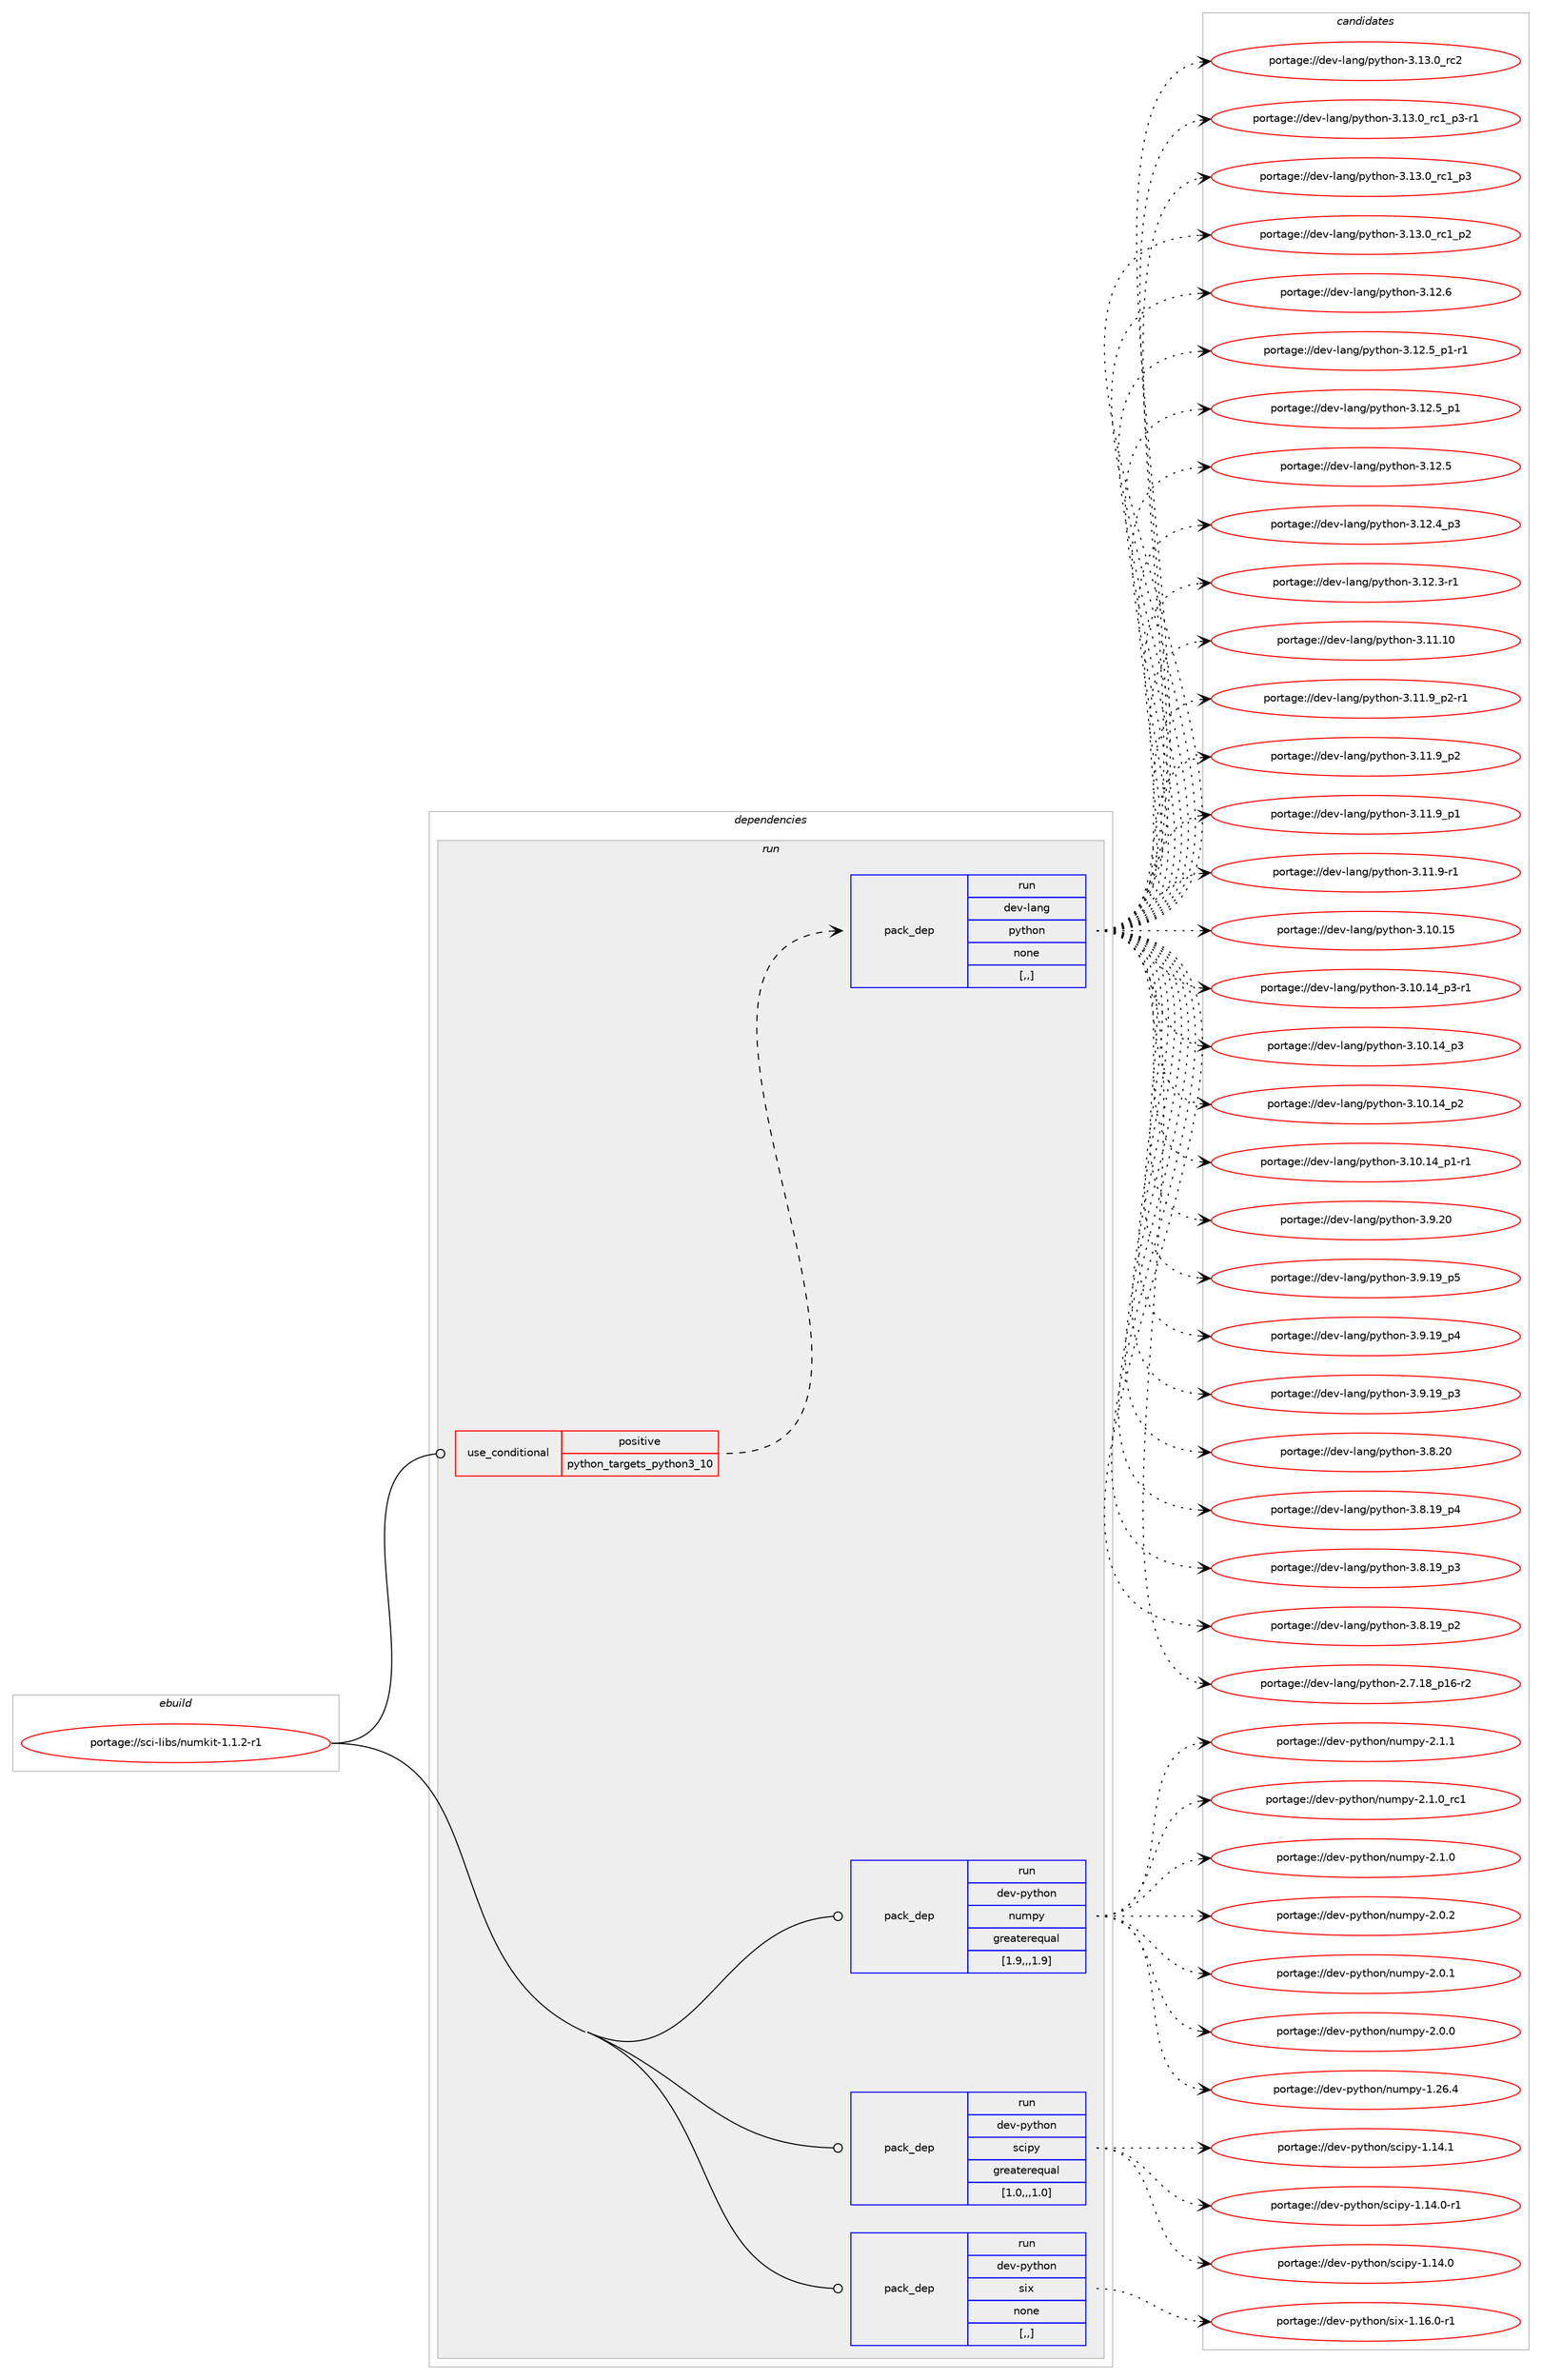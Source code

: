 digraph prolog {

# *************
# Graph options
# *************

newrank=true;
concentrate=true;
compound=true;
graph [rankdir=LR,fontname=Helvetica,fontsize=10,ranksep=1.5];#, ranksep=2.5, nodesep=0.2];
edge  [arrowhead=vee];
node  [fontname=Helvetica,fontsize=10];

# **********
# The ebuild
# **********

subgraph cluster_leftcol {
color=gray;
label=<<i>ebuild</i>>;
id [label="portage://sci-libs/numkit-1.1.2-r1", color=red, width=4, href="../sci-libs/numkit-1.1.2-r1.svg"];
}

# ****************
# The dependencies
# ****************

subgraph cluster_midcol {
color=gray;
label=<<i>dependencies</i>>;
subgraph cluster_compile {
fillcolor="#eeeeee";
style=filled;
label=<<i>compile</i>>;
}
subgraph cluster_compileandrun {
fillcolor="#eeeeee";
style=filled;
label=<<i>compile and run</i>>;
}
subgraph cluster_run {
fillcolor="#eeeeee";
style=filled;
label=<<i>run</i>>;
subgraph cond240593 {
dependency913468 [label=<<TABLE BORDER="0" CELLBORDER="1" CELLSPACING="0" CELLPADDING="4"><TR><TD ROWSPAN="3" CELLPADDING="10">use_conditional</TD></TR><TR><TD>positive</TD></TR><TR><TD>python_targets_python3_10</TD></TR></TABLE>>, shape=none, color=red];
subgraph pack666256 {
dependency913469 [label=<<TABLE BORDER="0" CELLBORDER="1" CELLSPACING="0" CELLPADDING="4" WIDTH="220"><TR><TD ROWSPAN="6" CELLPADDING="30">pack_dep</TD></TR><TR><TD WIDTH="110">run</TD></TR><TR><TD>dev-lang</TD></TR><TR><TD>python</TD></TR><TR><TD>none</TD></TR><TR><TD>[,,]</TD></TR></TABLE>>, shape=none, color=blue];
}
dependency913468:e -> dependency913469:w [weight=20,style="dashed",arrowhead="vee"];
}
id:e -> dependency913468:w [weight=20,style="solid",arrowhead="odot"];
subgraph pack666257 {
dependency913470 [label=<<TABLE BORDER="0" CELLBORDER="1" CELLSPACING="0" CELLPADDING="4" WIDTH="220"><TR><TD ROWSPAN="6" CELLPADDING="30">pack_dep</TD></TR><TR><TD WIDTH="110">run</TD></TR><TR><TD>dev-python</TD></TR><TR><TD>numpy</TD></TR><TR><TD>greaterequal</TD></TR><TR><TD>[1.9,,,1.9]</TD></TR></TABLE>>, shape=none, color=blue];
}
id:e -> dependency913470:w [weight=20,style="solid",arrowhead="odot"];
subgraph pack666258 {
dependency913471 [label=<<TABLE BORDER="0" CELLBORDER="1" CELLSPACING="0" CELLPADDING="4" WIDTH="220"><TR><TD ROWSPAN="6" CELLPADDING="30">pack_dep</TD></TR><TR><TD WIDTH="110">run</TD></TR><TR><TD>dev-python</TD></TR><TR><TD>scipy</TD></TR><TR><TD>greaterequal</TD></TR><TR><TD>[1.0,,,1.0]</TD></TR></TABLE>>, shape=none, color=blue];
}
id:e -> dependency913471:w [weight=20,style="solid",arrowhead="odot"];
subgraph pack666259 {
dependency913472 [label=<<TABLE BORDER="0" CELLBORDER="1" CELLSPACING="0" CELLPADDING="4" WIDTH="220"><TR><TD ROWSPAN="6" CELLPADDING="30">pack_dep</TD></TR><TR><TD WIDTH="110">run</TD></TR><TR><TD>dev-python</TD></TR><TR><TD>six</TD></TR><TR><TD>none</TD></TR><TR><TD>[,,]</TD></TR></TABLE>>, shape=none, color=blue];
}
id:e -> dependency913472:w [weight=20,style="solid",arrowhead="odot"];
}
}

# **************
# The candidates
# **************

subgraph cluster_choices {
rank=same;
color=gray;
label=<<i>candidates</i>>;

subgraph choice666256 {
color=black;
nodesep=1;
choice10010111845108971101034711212111610411111045514649514648951149950 [label="portage://dev-lang/python-3.13.0_rc2", color=red, width=4,href="../dev-lang/python-3.13.0_rc2.svg"];
choice1001011184510897110103471121211161041111104551464951464895114994995112514511449 [label="portage://dev-lang/python-3.13.0_rc1_p3-r1", color=red, width=4,href="../dev-lang/python-3.13.0_rc1_p3-r1.svg"];
choice100101118451089711010347112121116104111110455146495146489511499499511251 [label="portage://dev-lang/python-3.13.0_rc1_p3", color=red, width=4,href="../dev-lang/python-3.13.0_rc1_p3.svg"];
choice100101118451089711010347112121116104111110455146495146489511499499511250 [label="portage://dev-lang/python-3.13.0_rc1_p2", color=red, width=4,href="../dev-lang/python-3.13.0_rc1_p2.svg"];
choice10010111845108971101034711212111610411111045514649504654 [label="portage://dev-lang/python-3.12.6", color=red, width=4,href="../dev-lang/python-3.12.6.svg"];
choice1001011184510897110103471121211161041111104551464950465395112494511449 [label="portage://dev-lang/python-3.12.5_p1-r1", color=red, width=4,href="../dev-lang/python-3.12.5_p1-r1.svg"];
choice100101118451089711010347112121116104111110455146495046539511249 [label="portage://dev-lang/python-3.12.5_p1", color=red, width=4,href="../dev-lang/python-3.12.5_p1.svg"];
choice10010111845108971101034711212111610411111045514649504653 [label="portage://dev-lang/python-3.12.5", color=red, width=4,href="../dev-lang/python-3.12.5.svg"];
choice100101118451089711010347112121116104111110455146495046529511251 [label="portage://dev-lang/python-3.12.4_p3", color=red, width=4,href="../dev-lang/python-3.12.4_p3.svg"];
choice100101118451089711010347112121116104111110455146495046514511449 [label="portage://dev-lang/python-3.12.3-r1", color=red, width=4,href="../dev-lang/python-3.12.3-r1.svg"];
choice1001011184510897110103471121211161041111104551464949464948 [label="portage://dev-lang/python-3.11.10", color=red, width=4,href="../dev-lang/python-3.11.10.svg"];
choice1001011184510897110103471121211161041111104551464949465795112504511449 [label="portage://dev-lang/python-3.11.9_p2-r1", color=red, width=4,href="../dev-lang/python-3.11.9_p2-r1.svg"];
choice100101118451089711010347112121116104111110455146494946579511250 [label="portage://dev-lang/python-3.11.9_p2", color=red, width=4,href="../dev-lang/python-3.11.9_p2.svg"];
choice100101118451089711010347112121116104111110455146494946579511249 [label="portage://dev-lang/python-3.11.9_p1", color=red, width=4,href="../dev-lang/python-3.11.9_p1.svg"];
choice100101118451089711010347112121116104111110455146494946574511449 [label="portage://dev-lang/python-3.11.9-r1", color=red, width=4,href="../dev-lang/python-3.11.9-r1.svg"];
choice1001011184510897110103471121211161041111104551464948464953 [label="portage://dev-lang/python-3.10.15", color=red, width=4,href="../dev-lang/python-3.10.15.svg"];
choice100101118451089711010347112121116104111110455146494846495295112514511449 [label="portage://dev-lang/python-3.10.14_p3-r1", color=red, width=4,href="../dev-lang/python-3.10.14_p3-r1.svg"];
choice10010111845108971101034711212111610411111045514649484649529511251 [label="portage://dev-lang/python-3.10.14_p3", color=red, width=4,href="../dev-lang/python-3.10.14_p3.svg"];
choice10010111845108971101034711212111610411111045514649484649529511250 [label="portage://dev-lang/python-3.10.14_p2", color=red, width=4,href="../dev-lang/python-3.10.14_p2.svg"];
choice100101118451089711010347112121116104111110455146494846495295112494511449 [label="portage://dev-lang/python-3.10.14_p1-r1", color=red, width=4,href="../dev-lang/python-3.10.14_p1-r1.svg"];
choice10010111845108971101034711212111610411111045514657465048 [label="portage://dev-lang/python-3.9.20", color=red, width=4,href="../dev-lang/python-3.9.20.svg"];
choice100101118451089711010347112121116104111110455146574649579511253 [label="portage://dev-lang/python-3.9.19_p5", color=red, width=4,href="../dev-lang/python-3.9.19_p5.svg"];
choice100101118451089711010347112121116104111110455146574649579511252 [label="portage://dev-lang/python-3.9.19_p4", color=red, width=4,href="../dev-lang/python-3.9.19_p4.svg"];
choice100101118451089711010347112121116104111110455146574649579511251 [label="portage://dev-lang/python-3.9.19_p3", color=red, width=4,href="../dev-lang/python-3.9.19_p3.svg"];
choice10010111845108971101034711212111610411111045514656465048 [label="portage://dev-lang/python-3.8.20", color=red, width=4,href="../dev-lang/python-3.8.20.svg"];
choice100101118451089711010347112121116104111110455146564649579511252 [label="portage://dev-lang/python-3.8.19_p4", color=red, width=4,href="../dev-lang/python-3.8.19_p4.svg"];
choice100101118451089711010347112121116104111110455146564649579511251 [label="portage://dev-lang/python-3.8.19_p3", color=red, width=4,href="../dev-lang/python-3.8.19_p3.svg"];
choice100101118451089711010347112121116104111110455146564649579511250 [label="portage://dev-lang/python-3.8.19_p2", color=red, width=4,href="../dev-lang/python-3.8.19_p2.svg"];
choice100101118451089711010347112121116104111110455046554649569511249544511450 [label="portage://dev-lang/python-2.7.18_p16-r2", color=red, width=4,href="../dev-lang/python-2.7.18_p16-r2.svg"];
dependency913469:e -> choice10010111845108971101034711212111610411111045514649514648951149950:w [style=dotted,weight="100"];
dependency913469:e -> choice1001011184510897110103471121211161041111104551464951464895114994995112514511449:w [style=dotted,weight="100"];
dependency913469:e -> choice100101118451089711010347112121116104111110455146495146489511499499511251:w [style=dotted,weight="100"];
dependency913469:e -> choice100101118451089711010347112121116104111110455146495146489511499499511250:w [style=dotted,weight="100"];
dependency913469:e -> choice10010111845108971101034711212111610411111045514649504654:w [style=dotted,weight="100"];
dependency913469:e -> choice1001011184510897110103471121211161041111104551464950465395112494511449:w [style=dotted,weight="100"];
dependency913469:e -> choice100101118451089711010347112121116104111110455146495046539511249:w [style=dotted,weight="100"];
dependency913469:e -> choice10010111845108971101034711212111610411111045514649504653:w [style=dotted,weight="100"];
dependency913469:e -> choice100101118451089711010347112121116104111110455146495046529511251:w [style=dotted,weight="100"];
dependency913469:e -> choice100101118451089711010347112121116104111110455146495046514511449:w [style=dotted,weight="100"];
dependency913469:e -> choice1001011184510897110103471121211161041111104551464949464948:w [style=dotted,weight="100"];
dependency913469:e -> choice1001011184510897110103471121211161041111104551464949465795112504511449:w [style=dotted,weight="100"];
dependency913469:e -> choice100101118451089711010347112121116104111110455146494946579511250:w [style=dotted,weight="100"];
dependency913469:e -> choice100101118451089711010347112121116104111110455146494946579511249:w [style=dotted,weight="100"];
dependency913469:e -> choice100101118451089711010347112121116104111110455146494946574511449:w [style=dotted,weight="100"];
dependency913469:e -> choice1001011184510897110103471121211161041111104551464948464953:w [style=dotted,weight="100"];
dependency913469:e -> choice100101118451089711010347112121116104111110455146494846495295112514511449:w [style=dotted,weight="100"];
dependency913469:e -> choice10010111845108971101034711212111610411111045514649484649529511251:w [style=dotted,weight="100"];
dependency913469:e -> choice10010111845108971101034711212111610411111045514649484649529511250:w [style=dotted,weight="100"];
dependency913469:e -> choice100101118451089711010347112121116104111110455146494846495295112494511449:w [style=dotted,weight="100"];
dependency913469:e -> choice10010111845108971101034711212111610411111045514657465048:w [style=dotted,weight="100"];
dependency913469:e -> choice100101118451089711010347112121116104111110455146574649579511253:w [style=dotted,weight="100"];
dependency913469:e -> choice100101118451089711010347112121116104111110455146574649579511252:w [style=dotted,weight="100"];
dependency913469:e -> choice100101118451089711010347112121116104111110455146574649579511251:w [style=dotted,weight="100"];
dependency913469:e -> choice10010111845108971101034711212111610411111045514656465048:w [style=dotted,weight="100"];
dependency913469:e -> choice100101118451089711010347112121116104111110455146564649579511252:w [style=dotted,weight="100"];
dependency913469:e -> choice100101118451089711010347112121116104111110455146564649579511251:w [style=dotted,weight="100"];
dependency913469:e -> choice100101118451089711010347112121116104111110455146564649579511250:w [style=dotted,weight="100"];
dependency913469:e -> choice100101118451089711010347112121116104111110455046554649569511249544511450:w [style=dotted,weight="100"];
}
subgraph choice666257 {
color=black;
nodesep=1;
choice1001011184511212111610411111047110117109112121455046494649 [label="portage://dev-python/numpy-2.1.1", color=red, width=4,href="../dev-python/numpy-2.1.1.svg"];
choice1001011184511212111610411111047110117109112121455046494648951149949 [label="portage://dev-python/numpy-2.1.0_rc1", color=red, width=4,href="../dev-python/numpy-2.1.0_rc1.svg"];
choice1001011184511212111610411111047110117109112121455046494648 [label="portage://dev-python/numpy-2.1.0", color=red, width=4,href="../dev-python/numpy-2.1.0.svg"];
choice1001011184511212111610411111047110117109112121455046484650 [label="portage://dev-python/numpy-2.0.2", color=red, width=4,href="../dev-python/numpy-2.0.2.svg"];
choice1001011184511212111610411111047110117109112121455046484649 [label="portage://dev-python/numpy-2.0.1", color=red, width=4,href="../dev-python/numpy-2.0.1.svg"];
choice1001011184511212111610411111047110117109112121455046484648 [label="portage://dev-python/numpy-2.0.0", color=red, width=4,href="../dev-python/numpy-2.0.0.svg"];
choice100101118451121211161041111104711011710911212145494650544652 [label="portage://dev-python/numpy-1.26.4", color=red, width=4,href="../dev-python/numpy-1.26.4.svg"];
dependency913470:e -> choice1001011184511212111610411111047110117109112121455046494649:w [style=dotted,weight="100"];
dependency913470:e -> choice1001011184511212111610411111047110117109112121455046494648951149949:w [style=dotted,weight="100"];
dependency913470:e -> choice1001011184511212111610411111047110117109112121455046494648:w [style=dotted,weight="100"];
dependency913470:e -> choice1001011184511212111610411111047110117109112121455046484650:w [style=dotted,weight="100"];
dependency913470:e -> choice1001011184511212111610411111047110117109112121455046484649:w [style=dotted,weight="100"];
dependency913470:e -> choice1001011184511212111610411111047110117109112121455046484648:w [style=dotted,weight="100"];
dependency913470:e -> choice100101118451121211161041111104711011710911212145494650544652:w [style=dotted,weight="100"];
}
subgraph choice666258 {
color=black;
nodesep=1;
choice10010111845112121116104111110471159910511212145494649524649 [label="portage://dev-python/scipy-1.14.1", color=red, width=4,href="../dev-python/scipy-1.14.1.svg"];
choice100101118451121211161041111104711599105112121454946495246484511449 [label="portage://dev-python/scipy-1.14.0-r1", color=red, width=4,href="../dev-python/scipy-1.14.0-r1.svg"];
choice10010111845112121116104111110471159910511212145494649524648 [label="portage://dev-python/scipy-1.14.0", color=red, width=4,href="../dev-python/scipy-1.14.0.svg"];
dependency913471:e -> choice10010111845112121116104111110471159910511212145494649524649:w [style=dotted,weight="100"];
dependency913471:e -> choice100101118451121211161041111104711599105112121454946495246484511449:w [style=dotted,weight="100"];
dependency913471:e -> choice10010111845112121116104111110471159910511212145494649524648:w [style=dotted,weight="100"];
}
subgraph choice666259 {
color=black;
nodesep=1;
choice1001011184511212111610411111047115105120454946495446484511449 [label="portage://dev-python/six-1.16.0-r1", color=red, width=4,href="../dev-python/six-1.16.0-r1.svg"];
dependency913472:e -> choice1001011184511212111610411111047115105120454946495446484511449:w [style=dotted,weight="100"];
}
}

}
